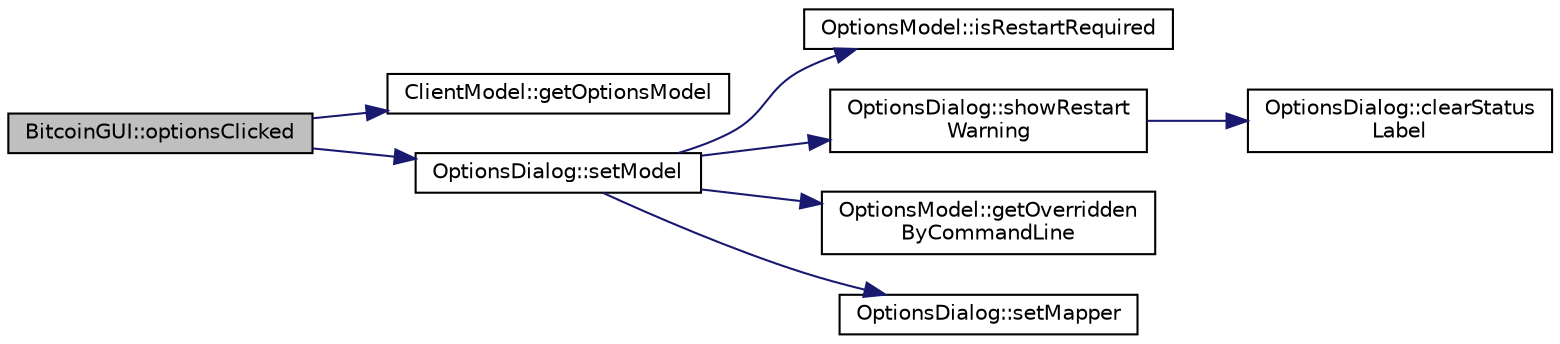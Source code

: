digraph "BitcoinGUI::optionsClicked"
{
  edge [fontname="Helvetica",fontsize="10",labelfontname="Helvetica",labelfontsize="10"];
  node [fontname="Helvetica",fontsize="10",shape=record];
  rankdir="LR";
  Node121 [label="BitcoinGUI::optionsClicked",height=0.2,width=0.4,color="black", fillcolor="grey75", style="filled", fontcolor="black"];
  Node121 -> Node122 [color="midnightblue",fontsize="10",style="solid",fontname="Helvetica"];
  Node122 [label="ClientModel::getOptionsModel",height=0.2,width=0.4,color="black", fillcolor="white", style="filled",URL="$class_client_model.html#ae8da1e2eabfbbcc49a7eed821908bdb6"];
  Node121 -> Node123 [color="midnightblue",fontsize="10",style="solid",fontname="Helvetica"];
  Node123 [label="OptionsDialog::setModel",height=0.2,width=0.4,color="black", fillcolor="white", style="filled",URL="$class_options_dialog.html#a11e902a52cb7472497d14e70cd9399d9"];
  Node123 -> Node124 [color="midnightblue",fontsize="10",style="solid",fontname="Helvetica"];
  Node124 [label="OptionsModel::isRestartRequired",height=0.2,width=0.4,color="black", fillcolor="white", style="filled",URL="$class_options_model.html#a75c15f2cb96ee8efe7b9e756e5c8e69c"];
  Node123 -> Node125 [color="midnightblue",fontsize="10",style="solid",fontname="Helvetica"];
  Node125 [label="OptionsDialog::showRestart\lWarning",height=0.2,width=0.4,color="black", fillcolor="white", style="filled",URL="$class_options_dialog.html#a866e74896ea7dacdc99b5e0af4fd5b38"];
  Node125 -> Node126 [color="midnightblue",fontsize="10",style="solid",fontname="Helvetica"];
  Node126 [label="OptionsDialog::clearStatus\lLabel",height=0.2,width=0.4,color="black", fillcolor="white", style="filled",URL="$class_options_dialog.html#acd07b7058fd097bea5beb5cdd6fc1ad9"];
  Node123 -> Node127 [color="midnightblue",fontsize="10",style="solid",fontname="Helvetica"];
  Node127 [label="OptionsModel::getOverridden\lByCommandLine",height=0.2,width=0.4,color="black", fillcolor="white", style="filled",URL="$class_options_model.html#ac5d555492fa4d6bba68d00e798efca50"];
  Node123 -> Node128 [color="midnightblue",fontsize="10",style="solid",fontname="Helvetica"];
  Node128 [label="OptionsDialog::setMapper",height=0.2,width=0.4,color="black", fillcolor="white", style="filled",URL="$class_options_dialog.html#a2088ec5bbb90ec27675f441e750e55b8"];
}
